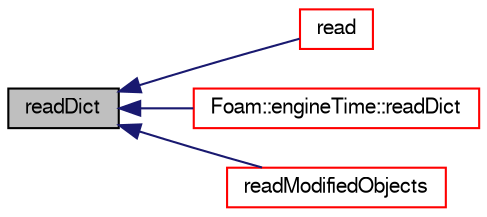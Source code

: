 digraph "readDict"
{
  bgcolor="transparent";
  edge [fontname="FreeSans",fontsize="10",labelfontname="FreeSans",labelfontsize="10"];
  node [fontname="FreeSans",fontsize="10",shape=record];
  rankdir="LR";
  Node2424 [label="readDict",height=0.2,width=0.4,color="black", fillcolor="grey75", style="filled", fontcolor="black"];
  Node2424 -> Node2425 [dir="back",color="midnightblue",fontsize="10",style="solid",fontname="FreeSans"];
  Node2425 [label="read",height=0.2,width=0.4,color="red",URL="$a26350.html#af816873151ddb0126e98bb2f914d8ed5",tooltip="Read control dictionary, update controls and time. "];
  Node2424 -> Node2429 [dir="back",color="midnightblue",fontsize="10",style="solid",fontname="FreeSans"];
  Node2429 [label="Foam::engineTime::readDict",height=0.2,width=0.4,color="red",URL="$a21822.html#a09f8bbb748b599cf713fa2e07ec7e0b4",tooltip="Read the control dictionary and set the write controls etc. "];
  Node2424 -> Node2430 [dir="back",color="midnightblue",fontsize="10",style="solid",fontname="FreeSans"];
  Node2430 [label="readModifiedObjects",height=0.2,width=0.4,color="red",URL="$a26350.html#ad42b9316f3704237d26cd99245d49d61",tooltip="Read the objects that have been modified. "];
}
